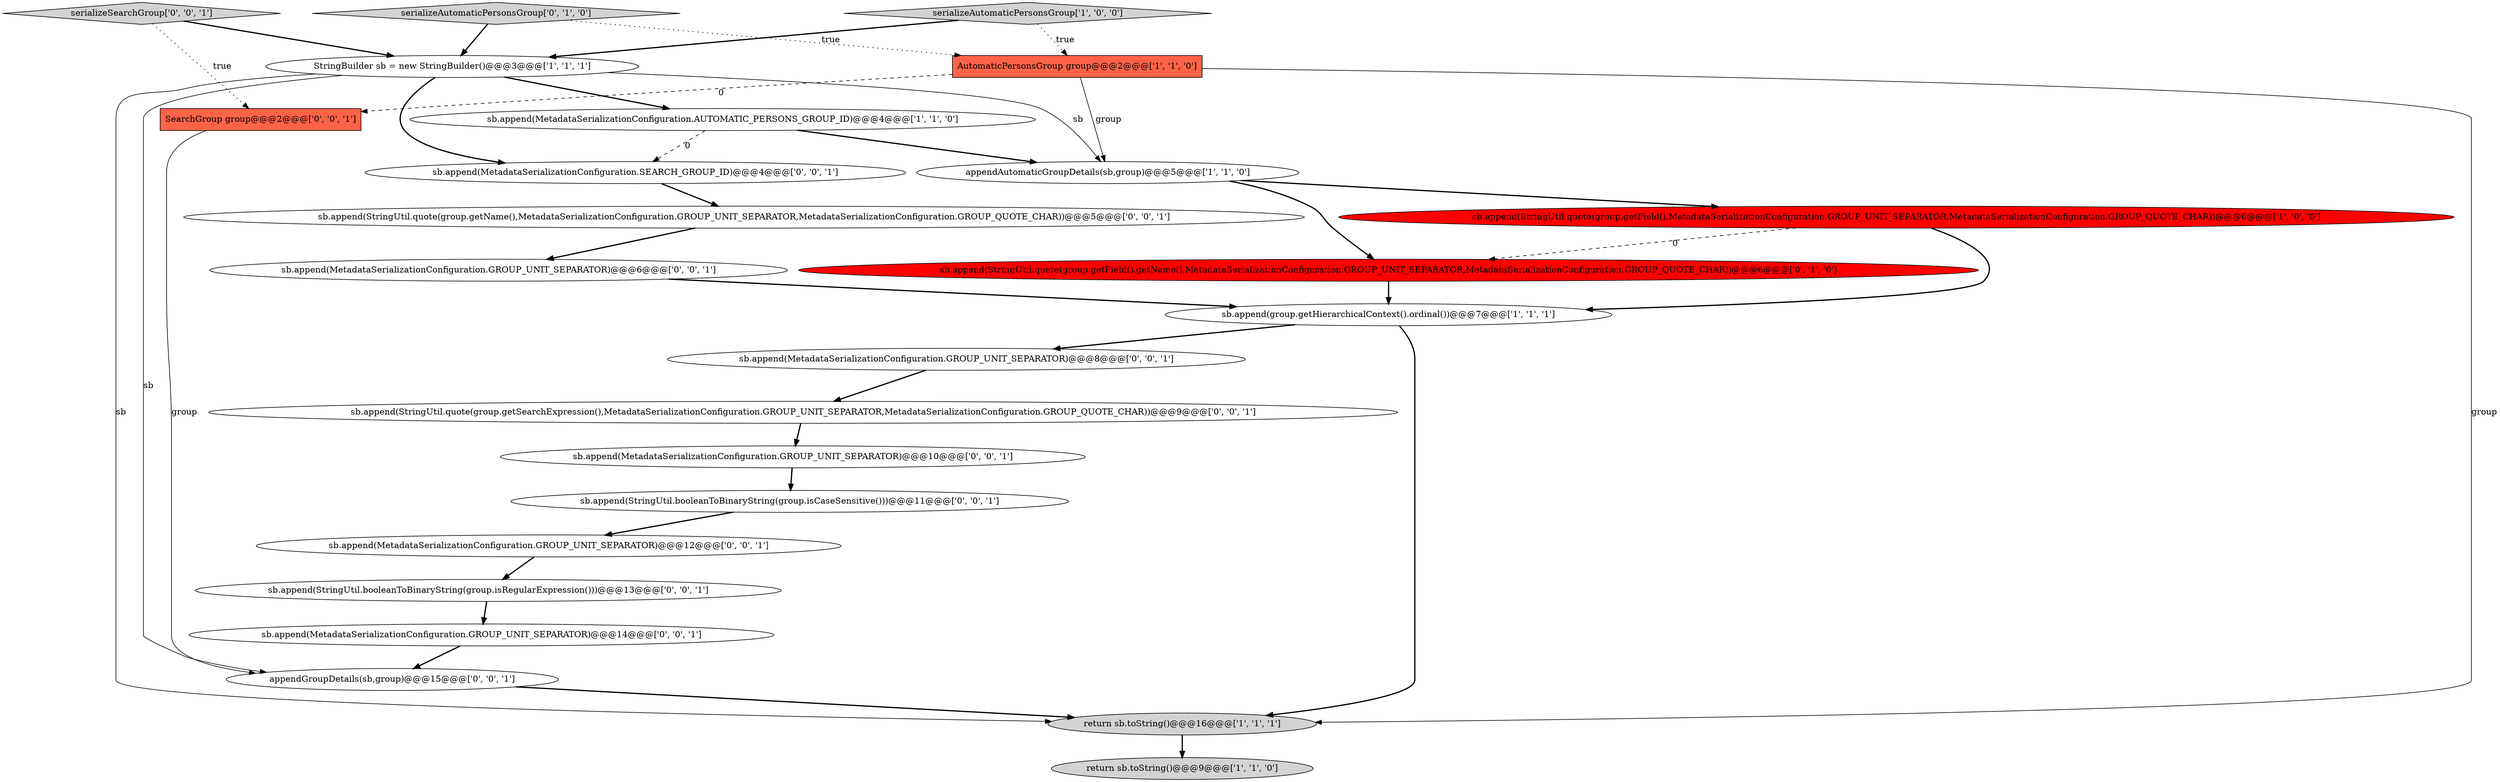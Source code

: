 digraph {
3 [style = filled, label = "StringBuilder sb = new StringBuilder()@@@3@@@['1', '1', '1']", fillcolor = white, shape = ellipse image = "AAA0AAABBB1BBB"];
7 [style = filled, label = "return sb.toString()@@@9@@@['1', '1', '0']", fillcolor = lightgray, shape = ellipse image = "AAA0AAABBB1BBB"];
1 [style = filled, label = "AutomaticPersonsGroup group@@@2@@@['1', '1', '0']", fillcolor = tomato, shape = box image = "AAA0AAABBB1BBB"];
21 [style = filled, label = "sb.append(MetadataSerializationConfiguration.GROUP_UNIT_SEPARATOR)@@@6@@@['0', '0', '1']", fillcolor = white, shape = ellipse image = "AAA0AAABBB3BBB"];
6 [style = filled, label = "sb.append(group.getHierarchicalContext().ordinal())@@@7@@@['1', '1', '1']", fillcolor = white, shape = ellipse image = "AAA0AAABBB1BBB"];
0 [style = filled, label = "appendAutomaticGroupDetails(sb,group)@@@5@@@['1', '1', '0']", fillcolor = white, shape = ellipse image = "AAA0AAABBB1BBB"];
8 [style = filled, label = "sb.append(MetadataSerializationConfiguration.AUTOMATIC_PERSONS_GROUP_ID)@@@4@@@['1', '1', '0']", fillcolor = white, shape = ellipse image = "AAA0AAABBB1BBB"];
12 [style = filled, label = "SearchGroup group@@@2@@@['0', '0', '1']", fillcolor = tomato, shape = box image = "AAA0AAABBB3BBB"];
10 [style = filled, label = "serializeAutomaticPersonsGroup['0', '1', '0']", fillcolor = lightgray, shape = diamond image = "AAA0AAABBB2BBB"];
2 [style = filled, label = "return sb.toString()@@@16@@@['1', '1', '1']", fillcolor = lightgray, shape = ellipse image = "AAA0AAABBB1BBB"];
9 [style = filled, label = "sb.append(StringUtil.quote(group.getField().getName(),MetadataSerializationConfiguration.GROUP_UNIT_SEPARATOR,MetadataSerializationConfiguration.GROUP_QUOTE_CHAR))@@@6@@@['0', '1', '0']", fillcolor = red, shape = ellipse image = "AAA1AAABBB2BBB"];
22 [style = filled, label = "sb.append(StringUtil.booleanToBinaryString(group.isRegularExpression()))@@@13@@@['0', '0', '1']", fillcolor = white, shape = ellipse image = "AAA0AAABBB3BBB"];
15 [style = filled, label = "sb.append(MetadataSerializationConfiguration.GROUP_UNIT_SEPARATOR)@@@8@@@['0', '0', '1']", fillcolor = white, shape = ellipse image = "AAA0AAABBB3BBB"];
11 [style = filled, label = "sb.append(MetadataSerializationConfiguration.GROUP_UNIT_SEPARATOR)@@@10@@@['0', '0', '1']", fillcolor = white, shape = ellipse image = "AAA0AAABBB3BBB"];
4 [style = filled, label = "sb.append(StringUtil.quote(group.getField(),MetadataSerializationConfiguration.GROUP_UNIT_SEPARATOR,MetadataSerializationConfiguration.GROUP_QUOTE_CHAR))@@@6@@@['1', '0', '0']", fillcolor = red, shape = ellipse image = "AAA1AAABBB1BBB"];
23 [style = filled, label = "appendGroupDetails(sb,group)@@@15@@@['0', '0', '1']", fillcolor = white, shape = ellipse image = "AAA0AAABBB3BBB"];
19 [style = filled, label = "serializeSearchGroup['0', '0', '1']", fillcolor = lightgray, shape = diamond image = "AAA0AAABBB3BBB"];
18 [style = filled, label = "sb.append(MetadataSerializationConfiguration.GROUP_UNIT_SEPARATOR)@@@14@@@['0', '0', '1']", fillcolor = white, shape = ellipse image = "AAA0AAABBB3BBB"];
17 [style = filled, label = "sb.append(StringUtil.quote(group.getName(),MetadataSerializationConfiguration.GROUP_UNIT_SEPARATOR,MetadataSerializationConfiguration.GROUP_QUOTE_CHAR))@@@5@@@['0', '0', '1']", fillcolor = white, shape = ellipse image = "AAA0AAABBB3BBB"];
13 [style = filled, label = "sb.append(MetadataSerializationConfiguration.SEARCH_GROUP_ID)@@@4@@@['0', '0', '1']", fillcolor = white, shape = ellipse image = "AAA0AAABBB3BBB"];
14 [style = filled, label = "sb.append(StringUtil.quote(group.getSearchExpression(),MetadataSerializationConfiguration.GROUP_UNIT_SEPARATOR,MetadataSerializationConfiguration.GROUP_QUOTE_CHAR))@@@9@@@['0', '0', '1']", fillcolor = white, shape = ellipse image = "AAA0AAABBB3BBB"];
5 [style = filled, label = "serializeAutomaticPersonsGroup['1', '0', '0']", fillcolor = lightgray, shape = diamond image = "AAA0AAABBB1BBB"];
20 [style = filled, label = "sb.append(StringUtil.booleanToBinaryString(group.isCaseSensitive()))@@@11@@@['0', '0', '1']", fillcolor = white, shape = ellipse image = "AAA0AAABBB3BBB"];
16 [style = filled, label = "sb.append(MetadataSerializationConfiguration.GROUP_UNIT_SEPARATOR)@@@12@@@['0', '0', '1']", fillcolor = white, shape = ellipse image = "AAA0AAABBB3BBB"];
5->3 [style = bold, label=""];
11->20 [style = bold, label=""];
0->9 [style = bold, label=""];
18->23 [style = bold, label=""];
15->14 [style = bold, label=""];
21->6 [style = bold, label=""];
4->6 [style = bold, label=""];
3->0 [style = solid, label="sb"];
5->1 [style = dotted, label="true"];
19->12 [style = dotted, label="true"];
10->3 [style = bold, label=""];
1->2 [style = solid, label="group"];
16->22 [style = bold, label=""];
6->15 [style = bold, label=""];
9->6 [style = bold, label=""];
1->0 [style = solid, label="group"];
8->13 [style = dashed, label="0"];
6->2 [style = bold, label=""];
8->0 [style = bold, label=""];
12->23 [style = solid, label="group"];
4->9 [style = dashed, label="0"];
13->17 [style = bold, label=""];
1->12 [style = dashed, label="0"];
22->18 [style = bold, label=""];
20->16 [style = bold, label=""];
0->4 [style = bold, label=""];
3->8 [style = bold, label=""];
3->2 [style = solid, label="sb"];
3->13 [style = bold, label=""];
23->2 [style = bold, label=""];
10->1 [style = dotted, label="true"];
2->7 [style = bold, label=""];
14->11 [style = bold, label=""];
17->21 [style = bold, label=""];
19->3 [style = bold, label=""];
3->23 [style = solid, label="sb"];
}
